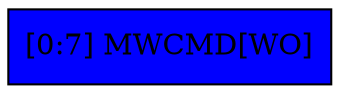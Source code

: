 digraph MWCMDR{
node [shape = "record" 
 style="filled" ];
node0 [ label = "[0:7] MWCMD[WO]"
 fillcolor = "blue"];
}